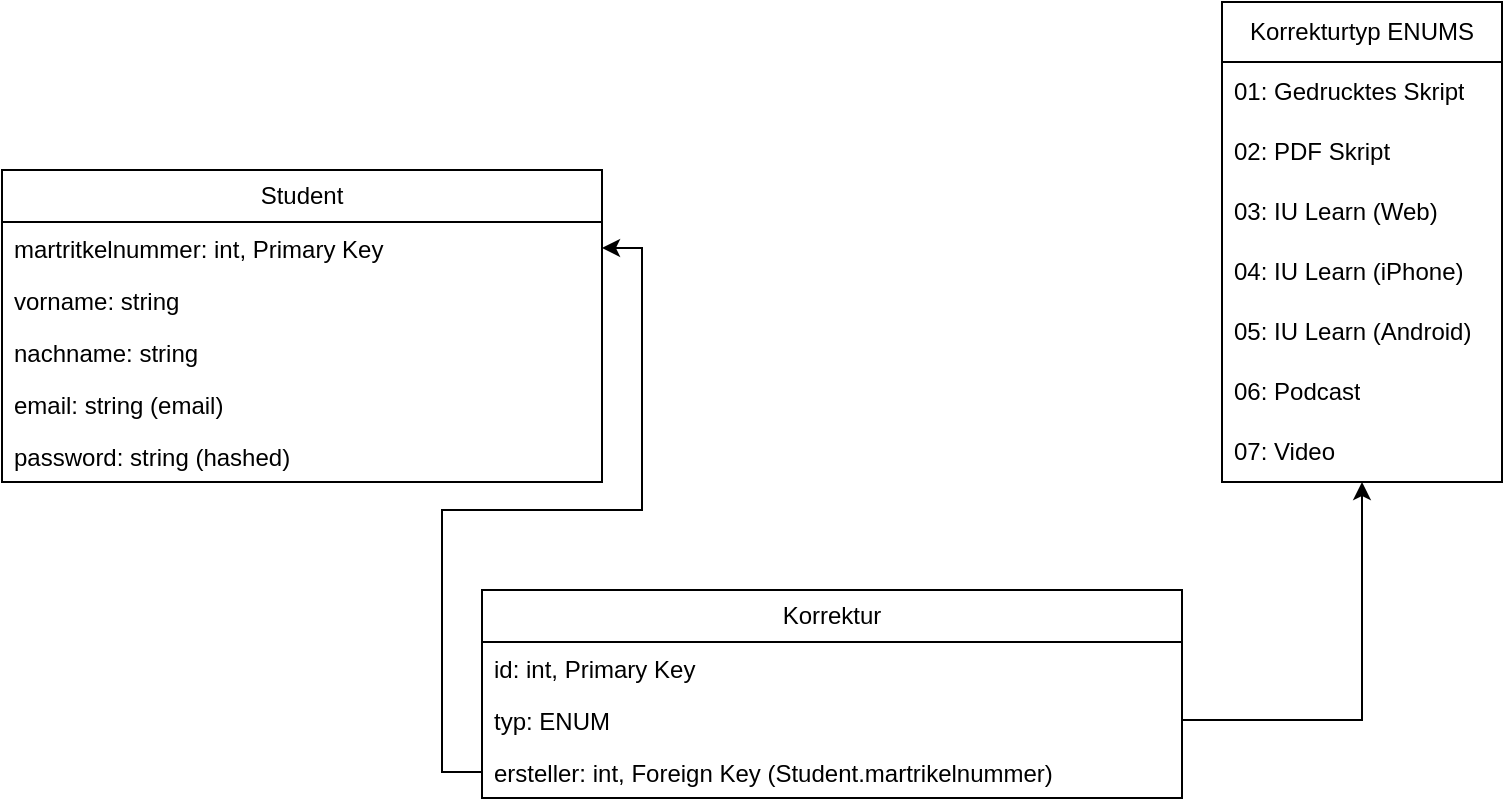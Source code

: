 <mxfile version="22.1.11" type="github">
  <diagram id="C5RBs43oDa-KdzZeNtuy" name="Page-1">
    <mxGraphModel dx="967" dy="1969" grid="1" gridSize="10" guides="1" tooltips="1" connect="1" arrows="1" fold="1" page="1" pageScale="1" pageWidth="827" pageHeight="1169" math="0" shadow="0">
      <root>
        <mxCell id="WIyWlLk6GJQsqaUBKTNV-0" />
        <mxCell id="WIyWlLk6GJQsqaUBKTNV-1" parent="WIyWlLk6GJQsqaUBKTNV-0" />
        <mxCell id="bPxgvfkaywGFTIT4NkOG-0" value="Student" style="swimlane;fontStyle=0;childLayout=stackLayout;horizontal=1;startSize=26;fillColor=none;horizontalStack=0;resizeParent=1;resizeParentMax=0;resizeLast=0;collapsible=1;marginBottom=0;whiteSpace=wrap;html=1;" vertex="1" parent="WIyWlLk6GJQsqaUBKTNV-1">
          <mxGeometry x="30" y="70" width="300" height="156" as="geometry" />
        </mxCell>
        <mxCell id="bPxgvfkaywGFTIT4NkOG-1" value="martritkelnummer: int, Primary Key" style="text;strokeColor=none;fillColor=none;align=left;verticalAlign=top;spacingLeft=4;spacingRight=4;overflow=hidden;rotatable=0;points=[[0,0.5],[1,0.5]];portConstraint=eastwest;whiteSpace=wrap;html=1;" vertex="1" parent="bPxgvfkaywGFTIT4NkOG-0">
          <mxGeometry y="26" width="300" height="26" as="geometry" />
        </mxCell>
        <mxCell id="bPxgvfkaywGFTIT4NkOG-2" value="vorname: string" style="text;strokeColor=none;fillColor=none;align=left;verticalAlign=top;spacingLeft=4;spacingRight=4;overflow=hidden;rotatable=0;points=[[0,0.5],[1,0.5]];portConstraint=eastwest;whiteSpace=wrap;html=1;" vertex="1" parent="bPxgvfkaywGFTIT4NkOG-0">
          <mxGeometry y="52" width="300" height="26" as="geometry" />
        </mxCell>
        <mxCell id="bPxgvfkaywGFTIT4NkOG-3" value="nachname: string" style="text;strokeColor=none;fillColor=none;align=left;verticalAlign=top;spacingLeft=4;spacingRight=4;overflow=hidden;rotatable=0;points=[[0,0.5],[1,0.5]];portConstraint=eastwest;whiteSpace=wrap;html=1;" vertex="1" parent="bPxgvfkaywGFTIT4NkOG-0">
          <mxGeometry y="78" width="300" height="26" as="geometry" />
        </mxCell>
        <mxCell id="bPxgvfkaywGFTIT4NkOG-5" value="email: string (email)" style="text;strokeColor=none;fillColor=none;align=left;verticalAlign=top;spacingLeft=4;spacingRight=4;overflow=hidden;rotatable=0;points=[[0,0.5],[1,0.5]];portConstraint=eastwest;whiteSpace=wrap;html=1;" vertex="1" parent="bPxgvfkaywGFTIT4NkOG-0">
          <mxGeometry y="104" width="300" height="26" as="geometry" />
        </mxCell>
        <mxCell id="bPxgvfkaywGFTIT4NkOG-4" value="password: string (hashed)" style="text;strokeColor=none;fillColor=none;align=left;verticalAlign=top;spacingLeft=4;spacingRight=4;overflow=hidden;rotatable=0;points=[[0,0.5],[1,0.5]];portConstraint=eastwest;whiteSpace=wrap;html=1;" vertex="1" parent="bPxgvfkaywGFTIT4NkOG-0">
          <mxGeometry y="130" width="300" height="26" as="geometry" />
        </mxCell>
        <mxCell id="bPxgvfkaywGFTIT4NkOG-6" value="Korrektur" style="swimlane;fontStyle=0;childLayout=stackLayout;horizontal=1;startSize=26;fillColor=none;horizontalStack=0;resizeParent=1;resizeParentMax=0;resizeLast=0;collapsible=1;marginBottom=0;whiteSpace=wrap;html=1;" vertex="1" parent="WIyWlLk6GJQsqaUBKTNV-1">
          <mxGeometry x="270" y="280" width="350" height="104" as="geometry" />
        </mxCell>
        <mxCell id="bPxgvfkaywGFTIT4NkOG-7" value="id: int, Primary Key" style="text;strokeColor=none;fillColor=none;align=left;verticalAlign=top;spacingLeft=4;spacingRight=4;overflow=hidden;rotatable=0;points=[[0,0.5],[1,0.5]];portConstraint=eastwest;whiteSpace=wrap;html=1;" vertex="1" parent="bPxgvfkaywGFTIT4NkOG-6">
          <mxGeometry y="26" width="350" height="26" as="geometry" />
        </mxCell>
        <mxCell id="bPxgvfkaywGFTIT4NkOG-8" value="typ: ENUM" style="text;strokeColor=none;fillColor=none;align=left;verticalAlign=top;spacingLeft=4;spacingRight=4;overflow=hidden;rotatable=0;points=[[0,0.5],[1,0.5]];portConstraint=eastwest;whiteSpace=wrap;html=1;" vertex="1" parent="bPxgvfkaywGFTIT4NkOG-6">
          <mxGeometry y="52" width="350" height="26" as="geometry" />
        </mxCell>
        <mxCell id="bPxgvfkaywGFTIT4NkOG-9" value="ersteller: int, Foreign Key (Student.martrikelnummer)" style="text;strokeColor=none;fillColor=none;align=left;verticalAlign=top;spacingLeft=4;spacingRight=4;overflow=hidden;rotatable=0;points=[[0,0.5],[1,0.5]];portConstraint=eastwest;whiteSpace=wrap;html=1;" vertex="1" parent="bPxgvfkaywGFTIT4NkOG-6">
          <mxGeometry y="78" width="350" height="26" as="geometry" />
        </mxCell>
        <mxCell id="bPxgvfkaywGFTIT4NkOG-10" value="Korrekturtyp ENUMS" style="swimlane;fontStyle=0;childLayout=stackLayout;horizontal=1;startSize=30;horizontalStack=0;resizeParent=1;resizeParentMax=0;resizeLast=0;collapsible=1;marginBottom=0;whiteSpace=wrap;html=1;" vertex="1" parent="WIyWlLk6GJQsqaUBKTNV-1">
          <mxGeometry x="640" y="-14" width="140" height="240" as="geometry" />
        </mxCell>
        <mxCell id="bPxgvfkaywGFTIT4NkOG-11" value="01: Gedrucktes Skript" style="text;strokeColor=none;fillColor=none;align=left;verticalAlign=middle;spacingLeft=4;spacingRight=4;overflow=hidden;points=[[0,0.5],[1,0.5]];portConstraint=eastwest;rotatable=0;whiteSpace=wrap;html=1;" vertex="1" parent="bPxgvfkaywGFTIT4NkOG-10">
          <mxGeometry y="30" width="140" height="30" as="geometry" />
        </mxCell>
        <mxCell id="bPxgvfkaywGFTIT4NkOG-12" value="02: PDF Skript" style="text;strokeColor=none;fillColor=none;align=left;verticalAlign=middle;spacingLeft=4;spacingRight=4;overflow=hidden;points=[[0,0.5],[1,0.5]];portConstraint=eastwest;rotatable=0;whiteSpace=wrap;html=1;" vertex="1" parent="bPxgvfkaywGFTIT4NkOG-10">
          <mxGeometry y="60" width="140" height="30" as="geometry" />
        </mxCell>
        <mxCell id="bPxgvfkaywGFTIT4NkOG-13" value="03: IU Learn (Web)" style="text;strokeColor=none;fillColor=none;align=left;verticalAlign=middle;spacingLeft=4;spacingRight=4;overflow=hidden;points=[[0,0.5],[1,0.5]];portConstraint=eastwest;rotatable=0;whiteSpace=wrap;html=1;" vertex="1" parent="bPxgvfkaywGFTIT4NkOG-10">
          <mxGeometry y="90" width="140" height="30" as="geometry" />
        </mxCell>
        <mxCell id="bPxgvfkaywGFTIT4NkOG-17" value="04: IU Learn (iPhone)" style="text;strokeColor=none;fillColor=none;align=left;verticalAlign=middle;spacingLeft=4;spacingRight=4;overflow=hidden;points=[[0,0.5],[1,0.5]];portConstraint=eastwest;rotatable=0;whiteSpace=wrap;html=1;" vertex="1" parent="bPxgvfkaywGFTIT4NkOG-10">
          <mxGeometry y="120" width="140" height="30" as="geometry" />
        </mxCell>
        <mxCell id="bPxgvfkaywGFTIT4NkOG-16" value="05: IU Learn (Android)" style="text;strokeColor=none;fillColor=none;align=left;verticalAlign=middle;spacingLeft=4;spacingRight=4;overflow=hidden;points=[[0,0.5],[1,0.5]];portConstraint=eastwest;rotatable=0;whiteSpace=wrap;html=1;" vertex="1" parent="bPxgvfkaywGFTIT4NkOG-10">
          <mxGeometry y="150" width="140" height="30" as="geometry" />
        </mxCell>
        <mxCell id="bPxgvfkaywGFTIT4NkOG-15" value="06: Podcast" style="text;strokeColor=none;fillColor=none;align=left;verticalAlign=middle;spacingLeft=4;spacingRight=4;overflow=hidden;points=[[0,0.5],[1,0.5]];portConstraint=eastwest;rotatable=0;whiteSpace=wrap;html=1;" vertex="1" parent="bPxgvfkaywGFTIT4NkOG-10">
          <mxGeometry y="180" width="140" height="30" as="geometry" />
        </mxCell>
        <mxCell id="bPxgvfkaywGFTIT4NkOG-14" value="07: Video" style="text;strokeColor=none;fillColor=none;align=left;verticalAlign=middle;spacingLeft=4;spacingRight=4;overflow=hidden;points=[[0,0.5],[1,0.5]];portConstraint=eastwest;rotatable=0;whiteSpace=wrap;html=1;" vertex="1" parent="bPxgvfkaywGFTIT4NkOG-10">
          <mxGeometry y="210" width="140" height="30" as="geometry" />
        </mxCell>
        <mxCell id="bPxgvfkaywGFTIT4NkOG-18" style="edgeStyle=orthogonalEdgeStyle;rounded=0;orthogonalLoop=1;jettySize=auto;html=1;exitX=0;exitY=0.5;exitDx=0;exitDy=0;" edge="1" parent="WIyWlLk6GJQsqaUBKTNV-1" source="bPxgvfkaywGFTIT4NkOG-9" target="bPxgvfkaywGFTIT4NkOG-1">
          <mxGeometry relative="1" as="geometry" />
        </mxCell>
        <mxCell id="bPxgvfkaywGFTIT4NkOG-19" style="edgeStyle=orthogonalEdgeStyle;rounded=0;orthogonalLoop=1;jettySize=auto;html=1;exitX=1;exitY=0.5;exitDx=0;exitDy=0;entryX=0.5;entryY=1;entryDx=0;entryDy=0;" edge="1" parent="WIyWlLk6GJQsqaUBKTNV-1" source="bPxgvfkaywGFTIT4NkOG-8" target="bPxgvfkaywGFTIT4NkOG-10">
          <mxGeometry relative="1" as="geometry" />
        </mxCell>
      </root>
    </mxGraphModel>
  </diagram>
</mxfile>
